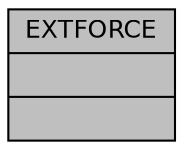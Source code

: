 digraph "EXTFORCE"
{
 // INTERACTIVE_SVG=YES
 // LATEX_PDF_SIZE
  bgcolor="transparent";
  edge [fontname="Helvetica",fontsize="12",labelfontname="Helvetica",labelfontsize="12"];
  node [fontname="Helvetica",fontsize="12",shape=record];
  Node1 [label="{EXTFORCE\n||}",height=0.2,width=0.4,color="black", fillcolor="grey75", style="filled", fontcolor="black",tooltip="External force options."];
}

